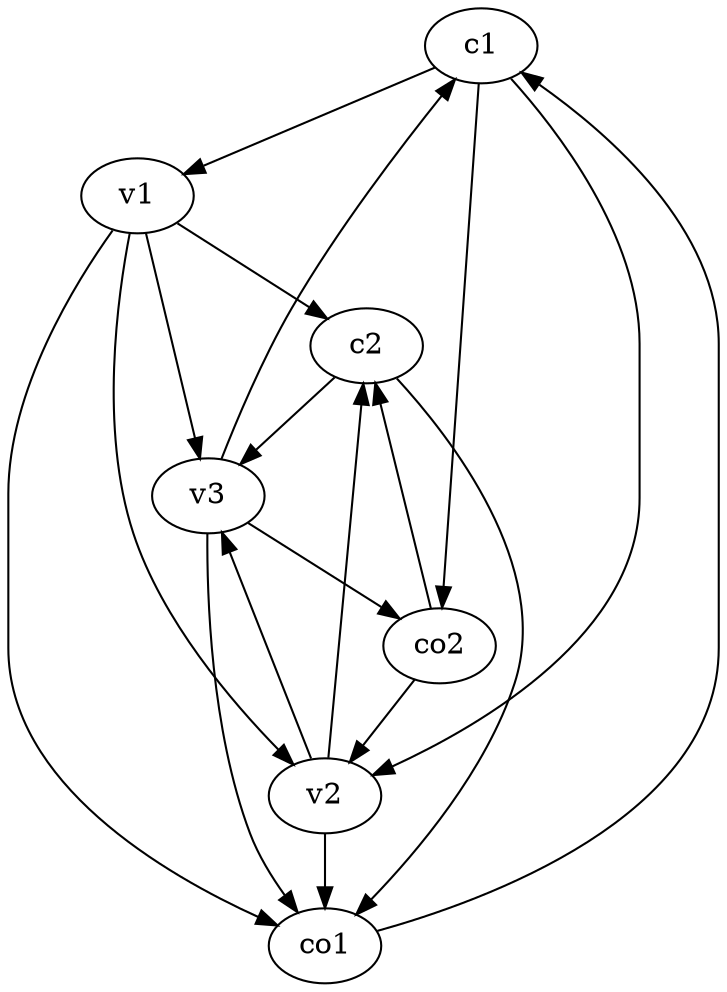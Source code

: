 strict digraph  {
c1;
c2;
v1;
v2;
v3;
co1;
co2;
c1 -> co2  [weight=1];
c1 -> v1  [weight=1];
c1 -> v2  [weight=1];
c2 -> v3  [weight=1];
c2 -> co1  [weight=1];
v1 -> c2  [weight=1];
v1 -> v3  [weight=1];
v1 -> co1  [weight=1];
v1 -> v2  [weight=1];
v2 -> c2  [weight=1];
v2 -> v3  [weight=1];
v2 -> co1  [weight=1];
v3 -> c1  [weight=1];
v3 -> co1  [weight=1];
v3 -> co2  [weight=1];
co1 -> c1  [weight=1];
co2 -> c2  [weight=1];
co2 -> v2  [weight=1];
}
